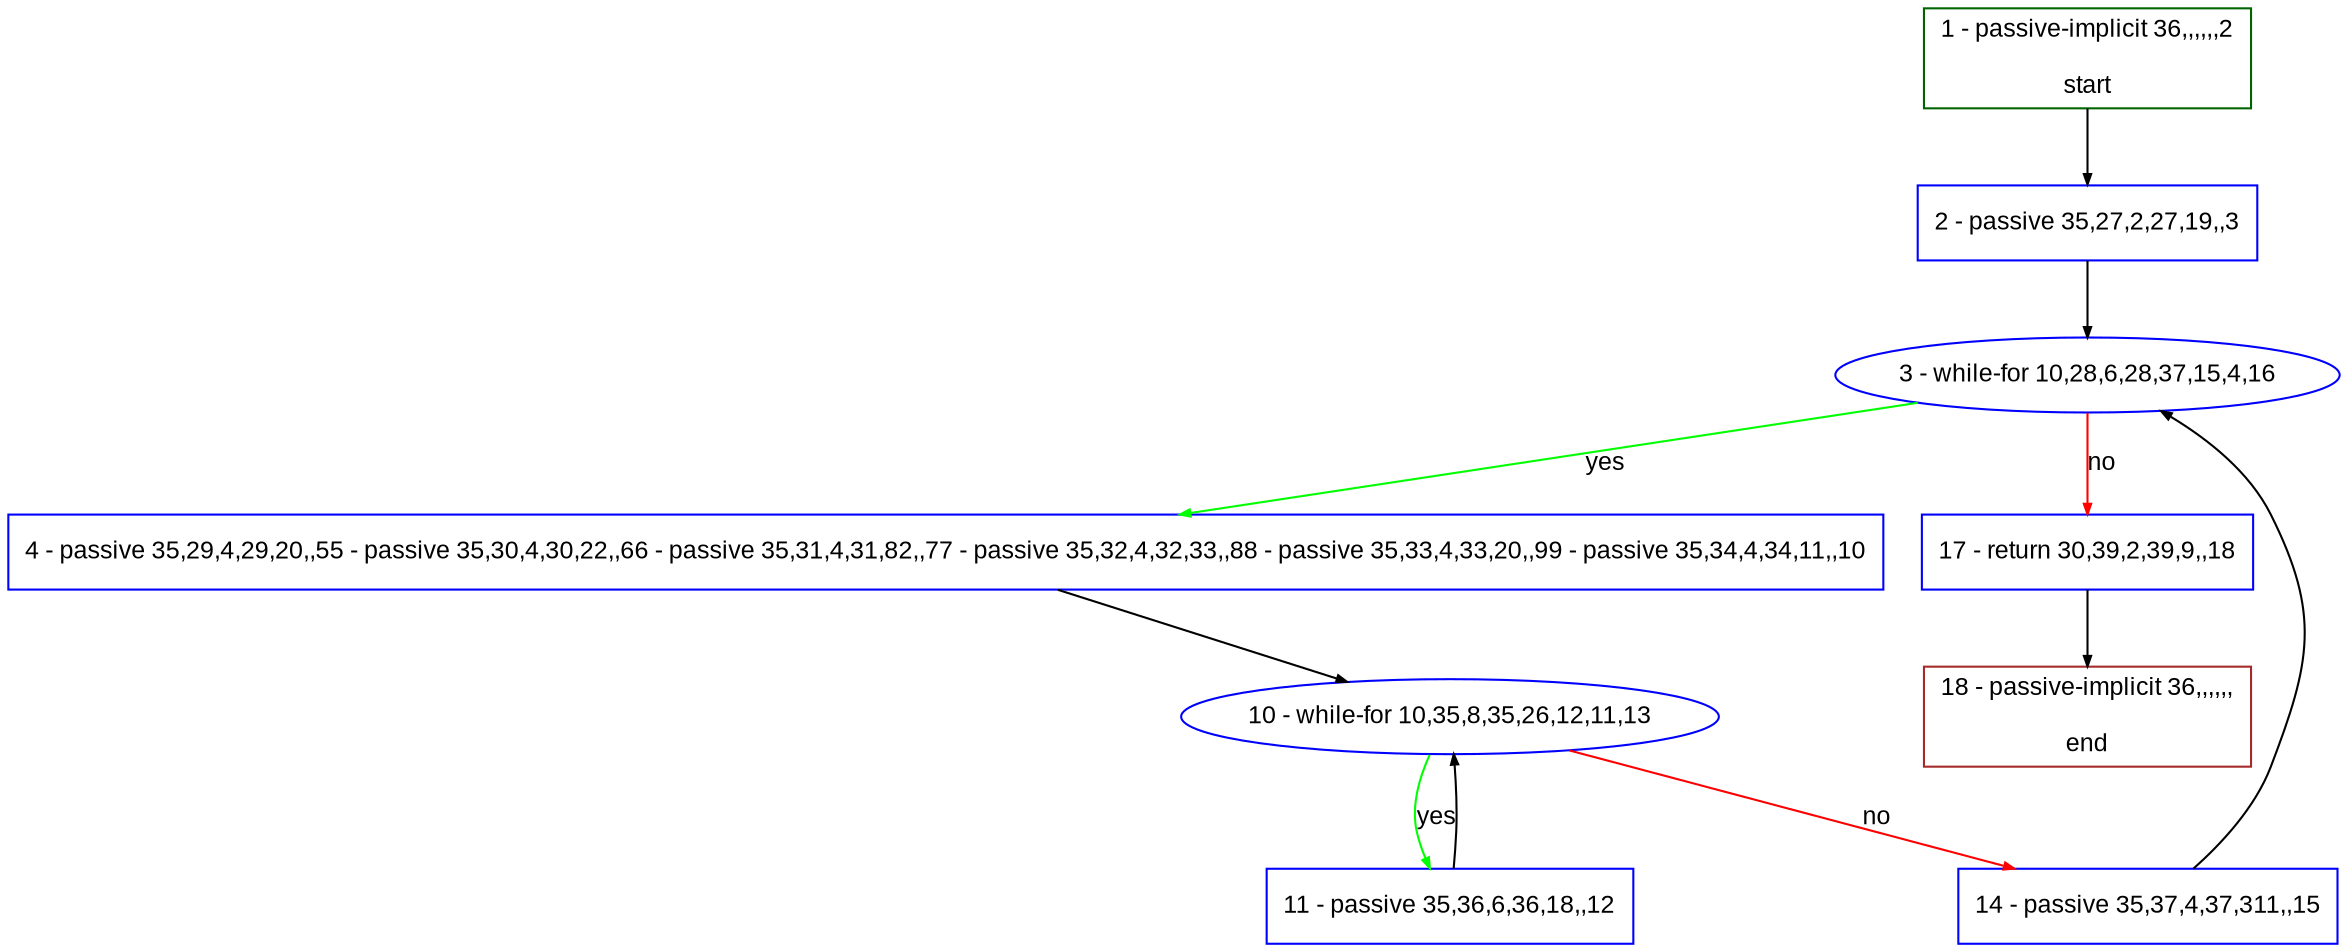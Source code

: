 digraph "" {
  graph [pack="true", label="", fontsize="12", packmode="clust", fontname="Arial", fillcolor="#FFFFCC", bgcolor="white", style="rounded,filled", compound="true"];
  node [node_initialized="no", label="", color="grey", fontsize="12", fillcolor="white", fontname="Arial", style="filled", shape="rectangle", compound="true", fixedsize="false"];
  edge [fontcolor="black", arrowhead="normal", arrowtail="none", arrowsize="0.5", ltail="", label="", color="black", fontsize="12", lhead="", fontname="Arial", dir="forward", compound="true"];
  __N1 [label="2 - passive 35,27,2,27,19,,3", color="#0000ff", fillcolor="#ffffff", style="filled", shape="box"];
  __N2 [label="1 - passive-implicit 36,,,,,,2\n\nstart", color="#006400", fillcolor="#ffffff", style="filled", shape="box"];
  __N3 [label="3 - while-for 10,28,6,28,37,15,4,16", color="#0000ff", fillcolor="#ffffff", style="filled", shape="oval"];
  __N4 [label="4 - passive 35,29,4,29,20,,55 - passive 35,30,4,30,22,,66 - passive 35,31,4,31,82,,77 - passive 35,32,4,32,33,,88 - passive 35,33,4,33,20,,99 - passive 35,34,4,34,11,,10", color="#0000ff", fillcolor="#ffffff", style="filled", shape="box"];
  __N5 [label="17 - return 30,39,2,39,9,,18", color="#0000ff", fillcolor="#ffffff", style="filled", shape="box"];
  __N6 [label="10 - while-for 10,35,8,35,26,12,11,13", color="#0000ff", fillcolor="#ffffff", style="filled", shape="oval"];
  __N7 [label="11 - passive 35,36,6,36,18,,12", color="#0000ff", fillcolor="#ffffff", style="filled", shape="box"];
  __N8 [label="14 - passive 35,37,4,37,311,,15", color="#0000ff", fillcolor="#ffffff", style="filled", shape="box"];
  __N9 [label="18 - passive-implicit 36,,,,,,\n\nend", color="#a52a2a", fillcolor="#ffffff", style="filled", shape="box"];
  __N2 -> __N1 [arrowhead="normal", arrowtail="none", color="#000000", label="", dir="forward"];
  __N1 -> __N3 [arrowhead="normal", arrowtail="none", color="#000000", label="", dir="forward"];
  __N3 -> __N4 [arrowhead="normal", arrowtail="none", color="#00ff00", label="yes", dir="forward"];
  __N3 -> __N5 [arrowhead="normal", arrowtail="none", color="#ff0000", label="no", dir="forward"];
  __N4 -> __N6 [arrowhead="normal", arrowtail="none", color="#000000", label="", dir="forward"];
  __N6 -> __N7 [arrowhead="normal", arrowtail="none", color="#00ff00", label="yes", dir="forward"];
  __N7 -> __N6 [arrowhead="normal", arrowtail="none", color="#000000", label="", dir="forward"];
  __N6 -> __N8 [arrowhead="normal", arrowtail="none", color="#ff0000", label="no", dir="forward"];
  __N8 -> __N3 [arrowhead="normal", arrowtail="none", color="#000000", label="", dir="forward"];
  __N5 -> __N9 [arrowhead="normal", arrowtail="none", color="#000000", label="", dir="forward"];
}
